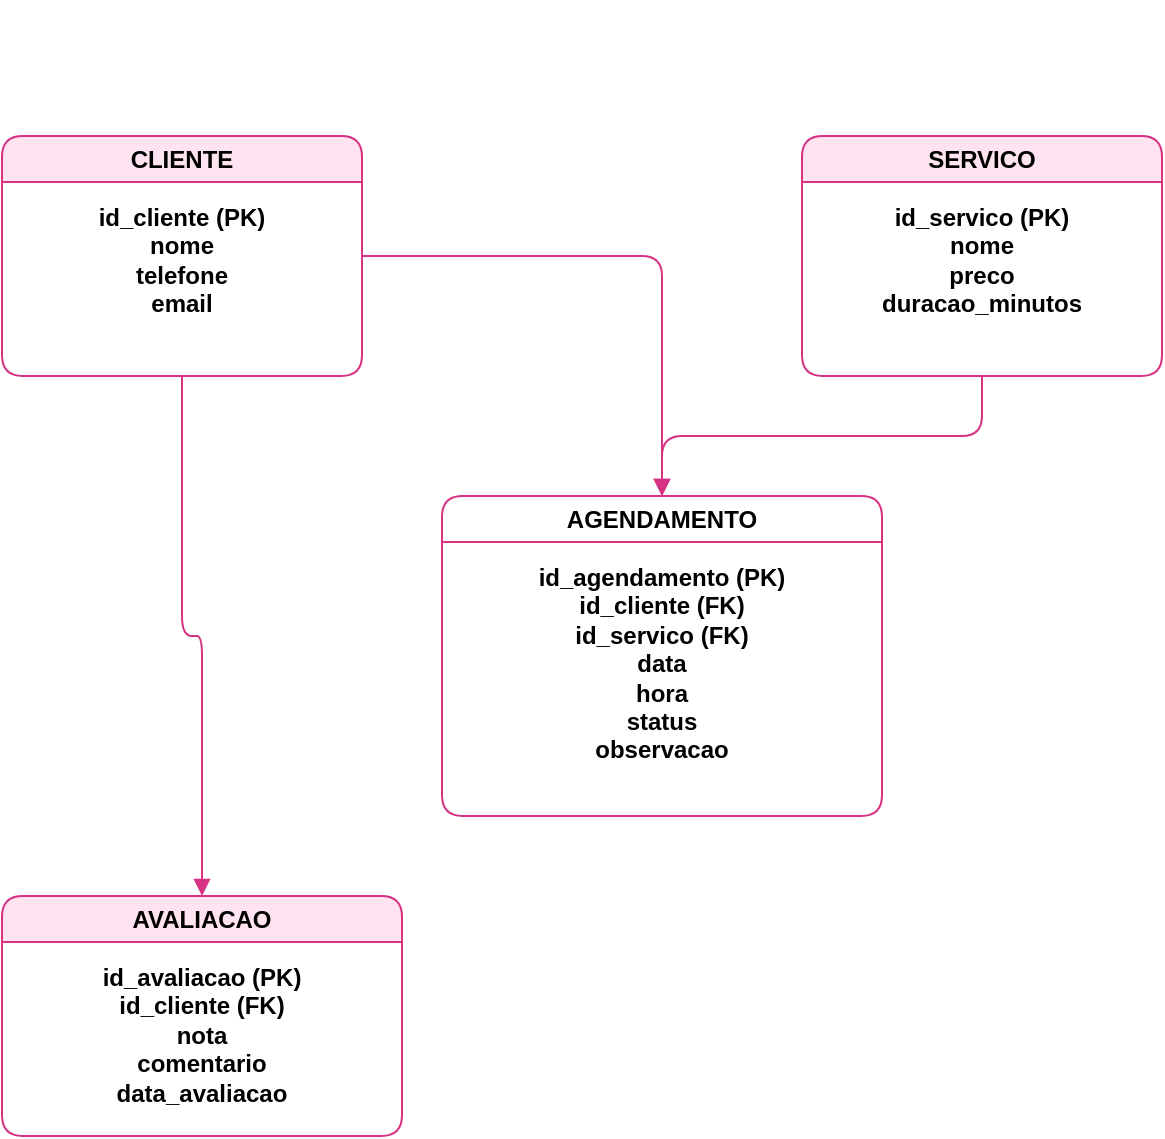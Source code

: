 <mxfile version="27.0.9">
  <diagram name="DER ManiClick Corrigido" id="0">
    <mxGraphModel dx="1090" dy="593" grid="1" gridSize="10" guides="1" tooltips="1" connect="1" arrows="1" fold="1" page="1" pageScale="1" pageWidth="1600" pageHeight="1200" math="0" shadow="0">
      <root>
        <mxCell id="0" />
        <mxCell id="1" parent="0" />
        <mxCell id="2" value="&lt;div&gt;&lt;font style=&quot;color: light-dark(rgb(0, 0, 0), rgb(0, 0, 0));&quot;&gt;&lt;br&gt;&lt;/font&gt;&lt;/div&gt;&lt;font style=&quot;color: light-dark(rgb(0, 0, 0), rgb(0, 0, 0));&quot;&gt;&lt;div&gt;&lt;font style=&quot;color: light-dark(rgb(0, 0, 0), rgb(0, 0, 0));&quot;&gt;&lt;br&gt;&lt;/font&gt;&lt;/div&gt;&lt;div&gt;&lt;font style=&quot;color: light-dark(rgb(0, 0, 0), rgb(0, 0, 0));&quot;&gt;&lt;br&gt;&lt;/font&gt;&lt;/div&gt;&lt;div&gt;&lt;font style=&quot;color: light-dark(rgb(0, 0, 0), rgb(0, 0, 0));&quot;&gt;&lt;br&gt;&lt;/font&gt;&lt;/div&gt;&lt;div&gt;&lt;font style=&quot;color: light-dark(rgb(0, 0, 0), rgb(0, 0, 0));&quot;&gt;&lt;br&gt;&lt;/font&gt;&lt;/div&gt;CLIENTE&lt;/font&gt;&lt;div&gt;&lt;font color=&quot;#000000&quot;&gt;&lt;br&gt;&lt;/font&gt;id_cliente (PK)&lt;br&gt;nome&lt;br&gt;telefone&lt;br&gt;email&lt;/div&gt;" style="swimlane;rounded=1;whiteSpace=wrap;html=1;fillColor=#ffe3f0;strokeColor=#d63384;" parent="1" vertex="1">
          <mxGeometry x="80" y="120" width="180" height="120" as="geometry" />
        </mxCell>
        <mxCell id="3" value="&lt;div&gt;&lt;br&gt;&lt;/div&gt;&lt;div&gt;&lt;br&gt;&lt;/div&gt;&lt;div&gt;&lt;br&gt;&lt;/div&gt;&lt;div&gt;&lt;br&gt;&lt;/div&gt;&lt;div&gt;&lt;br&gt;&lt;/div&gt;&lt;div&gt;&lt;span style=&quot;background-color: transparent;&quot;&gt;&lt;font style=&quot;color: light-dark(rgb(0, 0, 0), rgb(0, 0, 0));&quot;&gt;SERVICO&lt;/font&gt;&lt;/span&gt;&lt;/div&gt;&lt;div&gt;&lt;span style=&quot;background-color: transparent; color: light-dark(rgb(0, 0, 0), rgb(255, 255, 255));&quot;&gt;&lt;br&gt;&lt;/span&gt;&lt;/div&gt;id_servico (PK)&lt;br&gt;nome&lt;br&gt;preco&lt;br&gt;duracao_minutos" style="swimlane;rounded=1;whiteSpace=wrap;html=1;fillColor=#ffe3f0;strokeColor=#d63384;" parent="1" vertex="1">
          <mxGeometry x="480" y="120" width="180" height="120" as="geometry" />
        </mxCell>
        <mxCell id="4" value="&lt;div&gt;&lt;br&gt;&lt;/div&gt;&lt;div&gt;&lt;br&gt;&lt;/div&gt;&lt;div&gt;&lt;br&gt;&lt;/div&gt;&lt;div&gt;&lt;br&gt;&lt;/div&gt;&lt;div&gt;&lt;br&gt;&lt;/div&gt;&lt;div&gt;&lt;br&gt;&lt;/div&gt;&lt;font style=&quot;color: light-dark(rgb(0, 0, 0), rgb(0, 0, 0));&quot;&gt;&lt;div&gt;&lt;font style=&quot;color: light-dark(rgb(0, 0, 0), rgb(0, 0, 0));&quot;&gt;&lt;br&gt;&lt;/font&gt;&lt;/div&gt;&lt;div&gt;&lt;font style=&quot;color: light-dark(rgb(0, 0, 0), rgb(0, 0, 0));&quot;&gt;&lt;br&gt;&lt;/font&gt;&lt;/div&gt;AGENDAMENTO&lt;/font&gt;&lt;div&gt;&lt;br&gt;id_agendamento (PK)&lt;br&gt;id_cliente (FK)&lt;br&gt;id_servico (FK)&lt;br&gt;data&lt;br&gt;hora&lt;br&gt;status&lt;br&gt;observacao&lt;/div&gt;" style="swimlane;rounded=1;whiteSpace=wrap;html=1;fillColor=#fff;strokeColor=#d63384;" parent="1" vertex="1">
          <mxGeometry x="300" y="300" width="220" height="160" as="geometry" />
        </mxCell>
        <mxCell id="5" value="&lt;div&gt;&lt;font style=&quot;color: light-dark(rgb(0, 0, 0), rgb(0, 0, 0));&quot;&gt;&lt;br&gt;&lt;/font&gt;&lt;/div&gt;&lt;font style=&quot;color: light-dark(rgb(0, 0, 0), rgb(0, 0, 0));&quot;&gt;&lt;div&gt;&lt;font style=&quot;color: light-dark(rgb(0, 0, 0), rgb(0, 0, 0));&quot;&gt;&lt;br&gt;&lt;/font&gt;&lt;/div&gt;&lt;div&gt;&lt;font style=&quot;color: light-dark(rgb(0, 0, 0), rgb(0, 0, 0));&quot;&gt;&lt;br&gt;&lt;/font&gt;&lt;/div&gt;&lt;div&gt;&lt;font style=&quot;color: light-dark(rgb(0, 0, 0), rgb(0, 0, 0));&quot;&gt;&lt;br&gt;&lt;/font&gt;&lt;/div&gt;&lt;div&gt;&lt;font style=&quot;color: light-dark(rgb(0, 0, 0), rgb(0, 0, 0));&quot;&gt;&lt;br&gt;&lt;/font&gt;&lt;/div&gt;&lt;div&gt;&lt;font style=&quot;color: light-dark(rgb(0, 0, 0), rgb(0, 0, 0));&quot;&gt;&lt;br&gt;&lt;/font&gt;&lt;/div&gt;AVALIACAO&lt;/font&gt;&lt;div&gt;&lt;font style=&quot;color: light-dark(rgb(0, 0, 0), rgb(0, 0, 0));&quot;&gt;&lt;br&gt;&lt;/font&gt;id_avaliacao (PK)&lt;br&gt;id_cliente (FK)&lt;br&gt;nota&lt;br&gt;comentario&lt;br&gt;data_avaliacao&lt;/div&gt;" style="swimlane;rounded=1;whiteSpace=wrap;html=1;fillColor=#ffe3f0;strokeColor=#d63384;" parent="1" vertex="1">
          <mxGeometry x="80" y="500" width="200" height="120" as="geometry" />
        </mxCell>
        <mxCell id="6" style="edgeStyle=orthogonalEdgeStyle;endArrow=block;strokeColor=#d63384;" parent="1" source="2" target="4" edge="1">
          <mxGeometry relative="1" as="geometry" />
        </mxCell>
        <mxCell id="7" style="edgeStyle=orthogonalEdgeStyle;endArrow=block;strokeColor=#d63384;" parent="1" source="3" target="4" edge="1">
          <mxGeometry relative="1" as="geometry" />
        </mxCell>
        <mxCell id="8" style="edgeStyle=orthogonalEdgeStyle;endArrow=block;strokeColor=#d63384;" parent="1" source="2" target="5" edge="1">
          <mxGeometry relative="1" as="geometry" />
        </mxCell>
      </root>
    </mxGraphModel>
  </diagram>
</mxfile>
